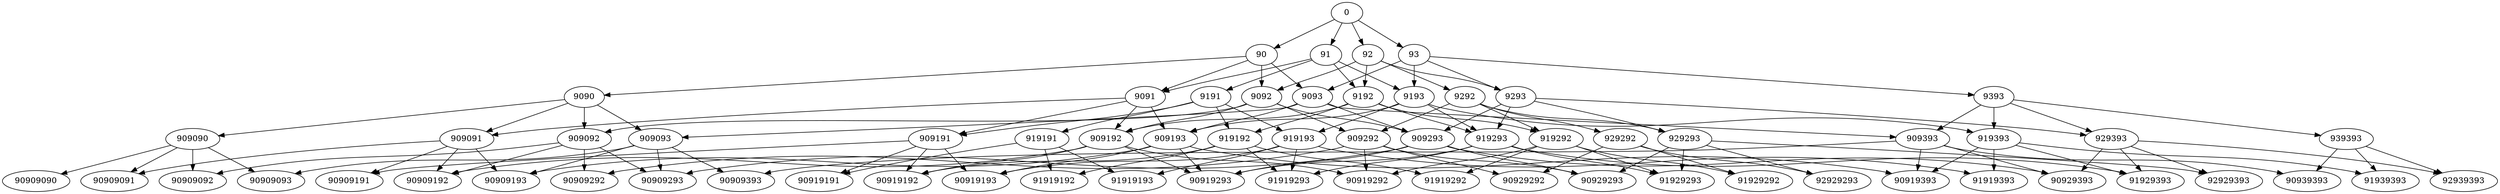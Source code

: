 digraph {
0;
0 -> 90;
0 -> 91;
0 -> 92;
0 -> 93;
90 -> 9090;
90 -> 9091;
90 -> 9092;
90 -> 9093;
91 -> 9091;
91 -> 9191;
91 -> 9192;
91 -> 9193;
92 -> 9092;
92 -> 9192;
92 -> 9292;
92 -> 9293;
93 -> 9093;
93 -> 9193;
93 -> 9293;
93 -> 9393;
9090 -> 909090;
9090 -> 909091;
9090 -> 909092;
9090 -> 909093;
9091 -> 909091;
9091 -> 909191;
9091 -> 909192;
9091 -> 909193;
9092 -> 909092;
9092 -> 909192;
9092 -> 909292;
9092 -> 909293;
9093 -> 909093;
9093 -> 909193;
9093 -> 909293;
9093 -> 909393;
9191 -> 909191;
9191 -> 919191;
9191 -> 919192;
9191 -> 919193;
9192 -> 909192;
9192 -> 919192;
9192 -> 919292;
9192 -> 919293;
9193 -> 909193;
9193 -> 919193;
9193 -> 919293;
9193 -> 919393;
9292 -> 909292;
9292 -> 919292;
9292 -> 929292;
9292 -> 929293;
9293 -> 909293;
9293 -> 919293;
9293 -> 929293;
9293 -> 929393;
9393 -> 909393;
9393 -> 919393;
9393 -> 929393;
9393 -> 939393;
909090 -> 90909090;
909090 -> 90909091;
909090 -> 90909092;
909090 -> 90909093;
909091 -> 90909091;
909091 -> 90909191;
909091 -> 90909192;
909091 -> 90909193;
909092 -> 90909092;
909092 -> 90909192;
909092 -> 90909292;
909092 -> 90909293;
909093 -> 90909093;
909093 -> 90909193;
909093 -> 90909293;
909093 -> 90909393;
909191 -> 90909191;
909191 -> 90919191;
909191 -> 90919192;
909191 -> 90919193;
909192 -> 90909192;
909192 -> 90919192;
909192 -> 90919292;
909192 -> 90919293;
909193 -> 90909193;
909193 -> 90919193;
909193 -> 90919293;
909193 -> 90919393;
909292 -> 90909292;
909292 -> 90919292;
909292 -> 90929292;
909292 -> 90929293;
909293 -> 90909293;
909293 -> 90919293;
909293 -> 90929293;
909293 -> 90929393;
909393 -> 90909393;
909393 -> 90919393;
909393 -> 90929393;
909393 -> 90939393;
919191 -> 90919191;
919191 -> 91919192;
919191 -> 91919193;
919192 -> 90919192;
919192 -> 91919192;
919192 -> 91919292;
919192 -> 91919293;
919193 -> 90919193;
919193 -> 91919193;
919193 -> 91919293;
919193 -> 91919393;
919292 -> 90919292;
919292 -> 91919292;
919292 -> 91929292;
919292 -> 91929293;
919293 -> 90919293;
919293 -> 91919293;
919293 -> 91929293;
919293 -> 91929393;
919393 -> 90919393;
919393 -> 91919393;
919393 -> 91929393;
919393 -> 91939393;
929292 -> 90929292;
929292 -> 91929292;
929292 -> 92929293;
929293 -> 90929293;
929293 -> 91929293;
929293 -> 92929293;
929293 -> 92929393;
929393 -> 90929393;
929393 -> 91929393;
929393 -> 92929393;
929393 -> 92939393;
939393 -> 90939393;
939393 -> 91939393;
939393 -> 92939393;
}